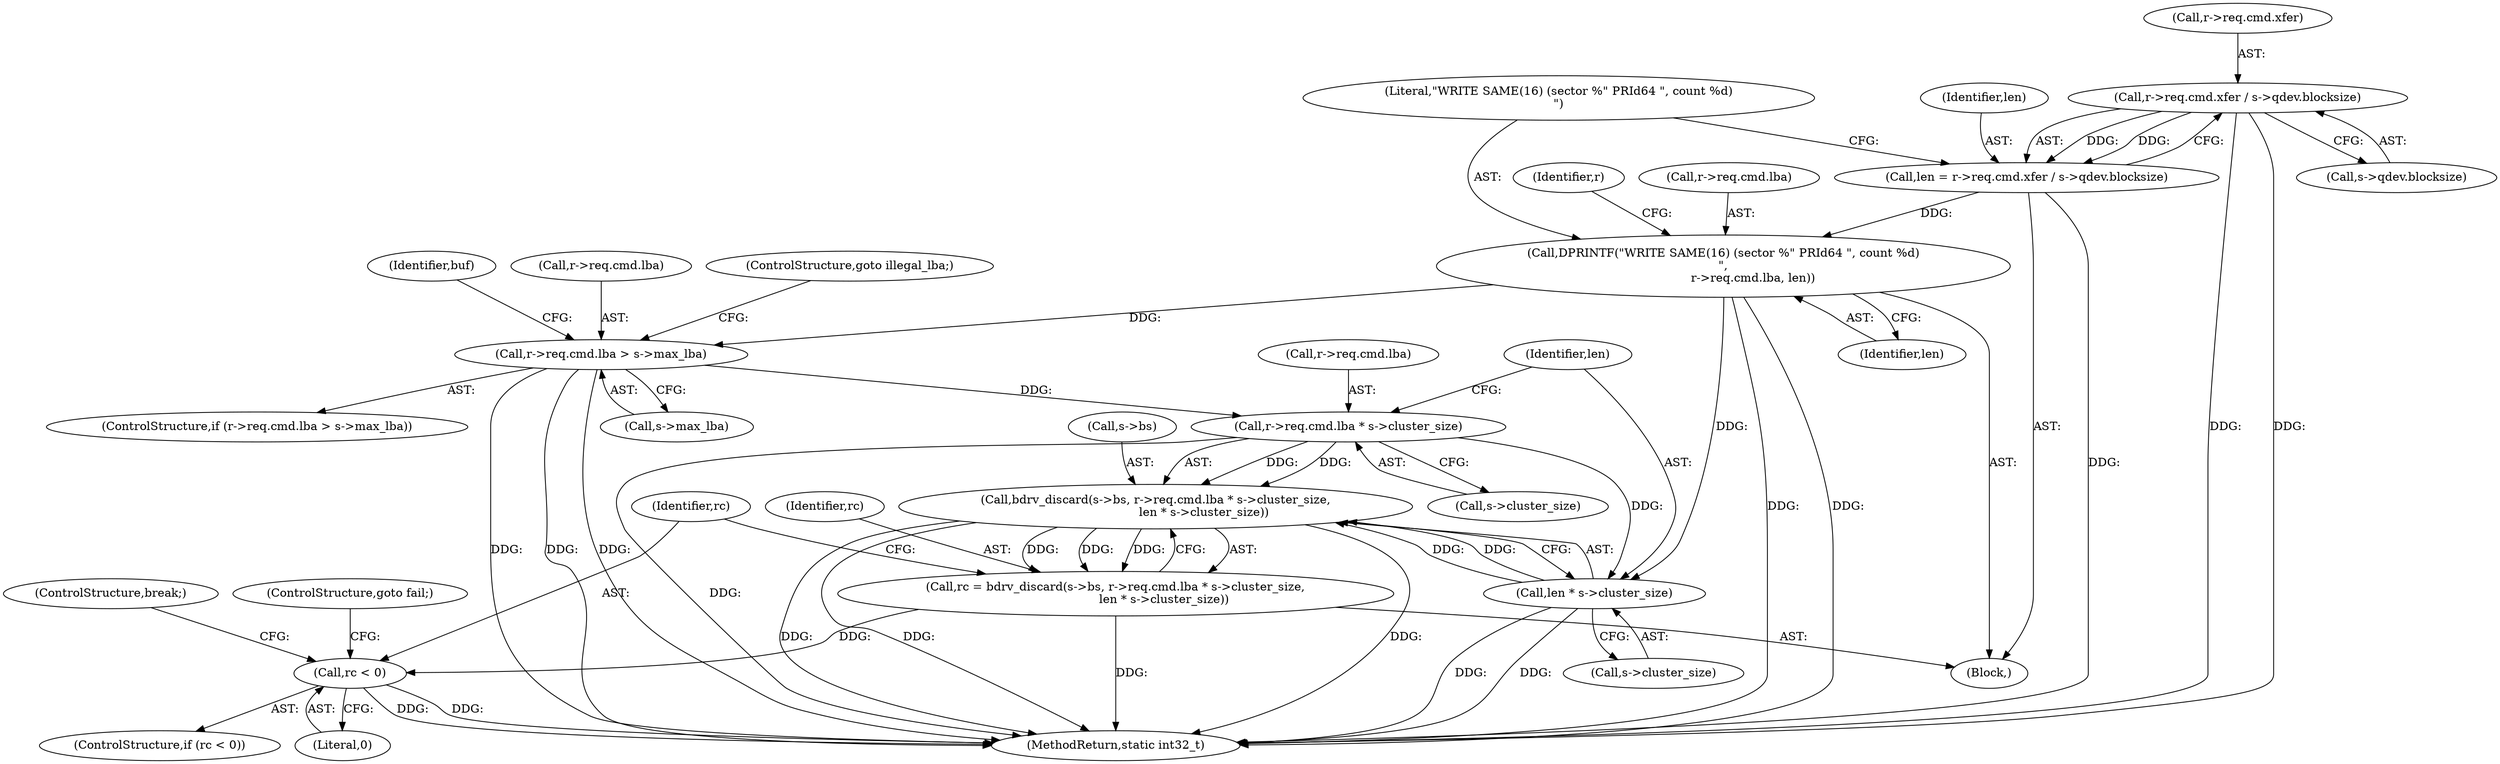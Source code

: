 digraph "0_qemu_7285477ab11831b1cf56e45878a89170dd06d9b9_4@pointer" {
"1000484" [label="(Call,r->req.cmd.xfer / s->qdev.blocksize)"];
"1000482" [label="(Call,len = r->req.cmd.xfer / s->qdev.blocksize)"];
"1000497" [label="(Call,DPRINTF(\"WRITE SAME(16) (sector %\" PRId64 \", count %d)\n\",\n                r->req.cmd.lba, len))"];
"1000508" [label="(Call,r->req.cmd.lba > s->max_lba)"];
"1000536" [label="(Call,r->req.cmd.lba * s->cluster_size)"];
"1000532" [label="(Call,bdrv_discard(s->bs, r->req.cmd.lba * s->cluster_size,\n                          len * s->cluster_size))"];
"1000530" [label="(Call,rc = bdrv_discard(s->bs, r->req.cmd.lba * s->cluster_size,\n                          len * s->cluster_size))"];
"1000553" [label="(Call,rc < 0)"];
"1000547" [label="(Call,len * s->cluster_size)"];
"1000512" [label="(Identifier,r)"];
"1000482" [label="(Call,len = r->req.cmd.xfer / s->qdev.blocksize)"];
"1000497" [label="(Call,DPRINTF(\"WRITE SAME(16) (sector %\" PRId64 \", count %d)\n\",\n                r->req.cmd.lba, len))"];
"1000509" [label="(Call,r->req.cmd.lba)"];
"1000552" [label="(ControlStructure,if (rc < 0))"];
"1000530" [label="(Call,rc = bdrv_discard(s->bs, r->req.cmd.lba * s->cluster_size,\n                          len * s->cluster_size))"];
"1000531" [label="(Identifier,rc)"];
"1000483" [label="(Identifier,len)"];
"1000180" [label="(Block,)"];
"1000498" [label="(Literal,\"WRITE SAME(16) (sector %\" PRId64 \", count %d)\n\")"];
"1000553" [label="(Call,rc < 0)"];
"1000499" [label="(Call,r->req.cmd.lba)"];
"1000485" [label="(Call,r->req.cmd.xfer)"];
"1000520" [label="(ControlStructure,goto illegal_lba;)"];
"1000536" [label="(Call,r->req.cmd.lba * s->cluster_size)"];
"1000650" [label="(MethodReturn,static int32_t)"];
"1000492" [label="(Call,s->qdev.blocksize)"];
"1000548" [label="(Identifier,len)"];
"1000557" [label="(ControlStructure,goto fail;)"];
"1000508" [label="(Call,r->req.cmd.lba > s->max_lba)"];
"1000554" [label="(Identifier,rc)"];
"1000544" [label="(Call,s->cluster_size)"];
"1000506" [label="(Identifier,len)"];
"1000532" [label="(Call,bdrv_discard(s->bs, r->req.cmd.lba * s->cluster_size,\n                          len * s->cluster_size))"];
"1000549" [label="(Call,s->cluster_size)"];
"1000507" [label="(ControlStructure,if (r->req.cmd.lba > s->max_lba))"];
"1000525" [label="(Identifier,buf)"];
"1000537" [label="(Call,r->req.cmd.lba)"];
"1000533" [label="(Call,s->bs)"];
"1000547" [label="(Call,len * s->cluster_size)"];
"1000516" [label="(Call,s->max_lba)"];
"1000558" [label="(ControlStructure,break;)"];
"1000484" [label="(Call,r->req.cmd.xfer / s->qdev.blocksize)"];
"1000555" [label="(Literal,0)"];
"1000484" -> "1000482"  [label="AST: "];
"1000484" -> "1000492"  [label="CFG: "];
"1000485" -> "1000484"  [label="AST: "];
"1000492" -> "1000484"  [label="AST: "];
"1000482" -> "1000484"  [label="CFG: "];
"1000484" -> "1000650"  [label="DDG: "];
"1000484" -> "1000650"  [label="DDG: "];
"1000484" -> "1000482"  [label="DDG: "];
"1000484" -> "1000482"  [label="DDG: "];
"1000482" -> "1000180"  [label="AST: "];
"1000483" -> "1000482"  [label="AST: "];
"1000498" -> "1000482"  [label="CFG: "];
"1000482" -> "1000650"  [label="DDG: "];
"1000482" -> "1000497"  [label="DDG: "];
"1000497" -> "1000180"  [label="AST: "];
"1000497" -> "1000506"  [label="CFG: "];
"1000498" -> "1000497"  [label="AST: "];
"1000499" -> "1000497"  [label="AST: "];
"1000506" -> "1000497"  [label="AST: "];
"1000512" -> "1000497"  [label="CFG: "];
"1000497" -> "1000650"  [label="DDG: "];
"1000497" -> "1000650"  [label="DDG: "];
"1000497" -> "1000508"  [label="DDG: "];
"1000497" -> "1000547"  [label="DDG: "];
"1000508" -> "1000507"  [label="AST: "];
"1000508" -> "1000516"  [label="CFG: "];
"1000509" -> "1000508"  [label="AST: "];
"1000516" -> "1000508"  [label="AST: "];
"1000520" -> "1000508"  [label="CFG: "];
"1000525" -> "1000508"  [label="CFG: "];
"1000508" -> "1000650"  [label="DDG: "];
"1000508" -> "1000650"  [label="DDG: "];
"1000508" -> "1000650"  [label="DDG: "];
"1000508" -> "1000536"  [label="DDG: "];
"1000536" -> "1000532"  [label="AST: "];
"1000536" -> "1000544"  [label="CFG: "];
"1000537" -> "1000536"  [label="AST: "];
"1000544" -> "1000536"  [label="AST: "];
"1000548" -> "1000536"  [label="CFG: "];
"1000536" -> "1000650"  [label="DDG: "];
"1000536" -> "1000532"  [label="DDG: "];
"1000536" -> "1000532"  [label="DDG: "];
"1000536" -> "1000547"  [label="DDG: "];
"1000532" -> "1000530"  [label="AST: "];
"1000532" -> "1000547"  [label="CFG: "];
"1000533" -> "1000532"  [label="AST: "];
"1000547" -> "1000532"  [label="AST: "];
"1000530" -> "1000532"  [label="CFG: "];
"1000532" -> "1000650"  [label="DDG: "];
"1000532" -> "1000650"  [label="DDG: "];
"1000532" -> "1000650"  [label="DDG: "];
"1000532" -> "1000530"  [label="DDG: "];
"1000532" -> "1000530"  [label="DDG: "];
"1000532" -> "1000530"  [label="DDG: "];
"1000547" -> "1000532"  [label="DDG: "];
"1000547" -> "1000532"  [label="DDG: "];
"1000530" -> "1000180"  [label="AST: "];
"1000531" -> "1000530"  [label="AST: "];
"1000554" -> "1000530"  [label="CFG: "];
"1000530" -> "1000650"  [label="DDG: "];
"1000530" -> "1000553"  [label="DDG: "];
"1000553" -> "1000552"  [label="AST: "];
"1000553" -> "1000555"  [label="CFG: "];
"1000554" -> "1000553"  [label="AST: "];
"1000555" -> "1000553"  [label="AST: "];
"1000557" -> "1000553"  [label="CFG: "];
"1000558" -> "1000553"  [label="CFG: "];
"1000553" -> "1000650"  [label="DDG: "];
"1000553" -> "1000650"  [label="DDG: "];
"1000547" -> "1000549"  [label="CFG: "];
"1000548" -> "1000547"  [label="AST: "];
"1000549" -> "1000547"  [label="AST: "];
"1000547" -> "1000650"  [label="DDG: "];
"1000547" -> "1000650"  [label="DDG: "];
}
